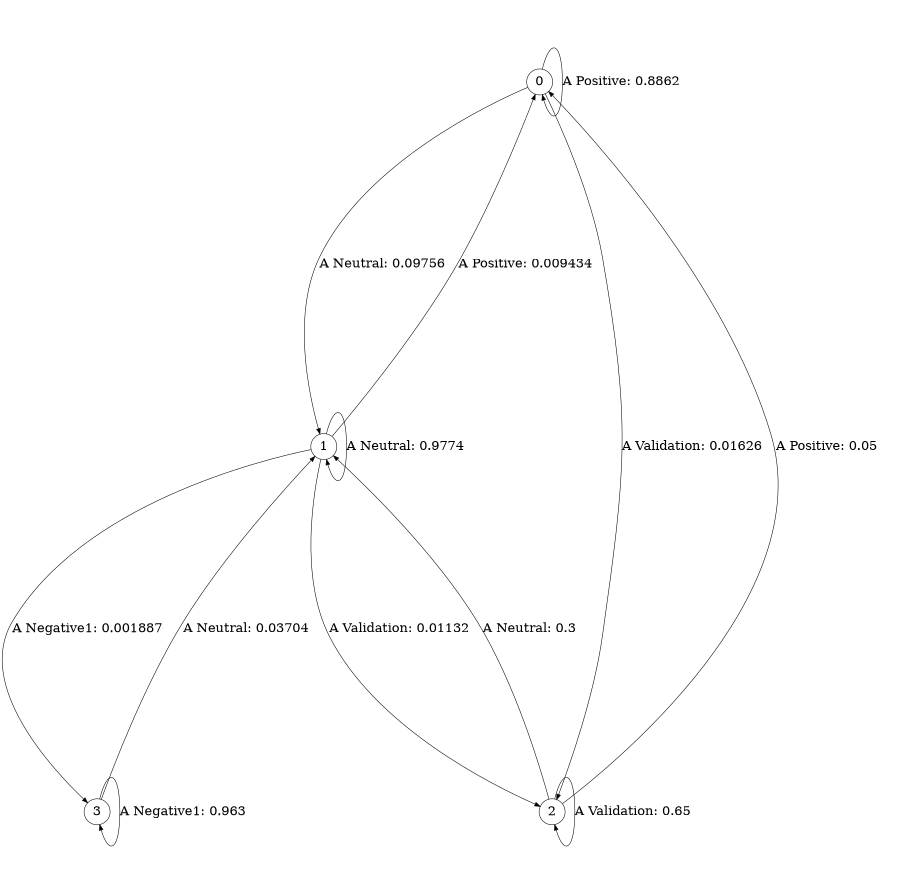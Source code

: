 digraph r31_cssr {
size = "6,8.5";
ratio = "fill";
node [shape = circle];
node [fontsize = 24];
edge [fontsize = 24];
0 -> 0 [label = "A Positive: 0.8862   "];
0 -> 1 [label = "A Neutral: 0.09756  "];
0 -> 2 [label = "A Validation: 0.01626  "];
1 -> 0 [label = "A Positive: 0.009434  "];
1 -> 1 [label = "A Neutral: 0.9774   "];
1 -> 2 [label = "A Validation: 0.01132  "];
1 -> 3 [label = "A Negative1: 0.001887  "];
2 -> 0 [label = "A Positive: 0.05     "];
2 -> 1 [label = "A Neutral: 0.3      "];
2 -> 2 [label = "A Validation: 0.65     "];
3 -> 1 [label = "A Neutral: 0.03704  "];
3 -> 3 [label = "A Negative1: 0.963    "];
} 